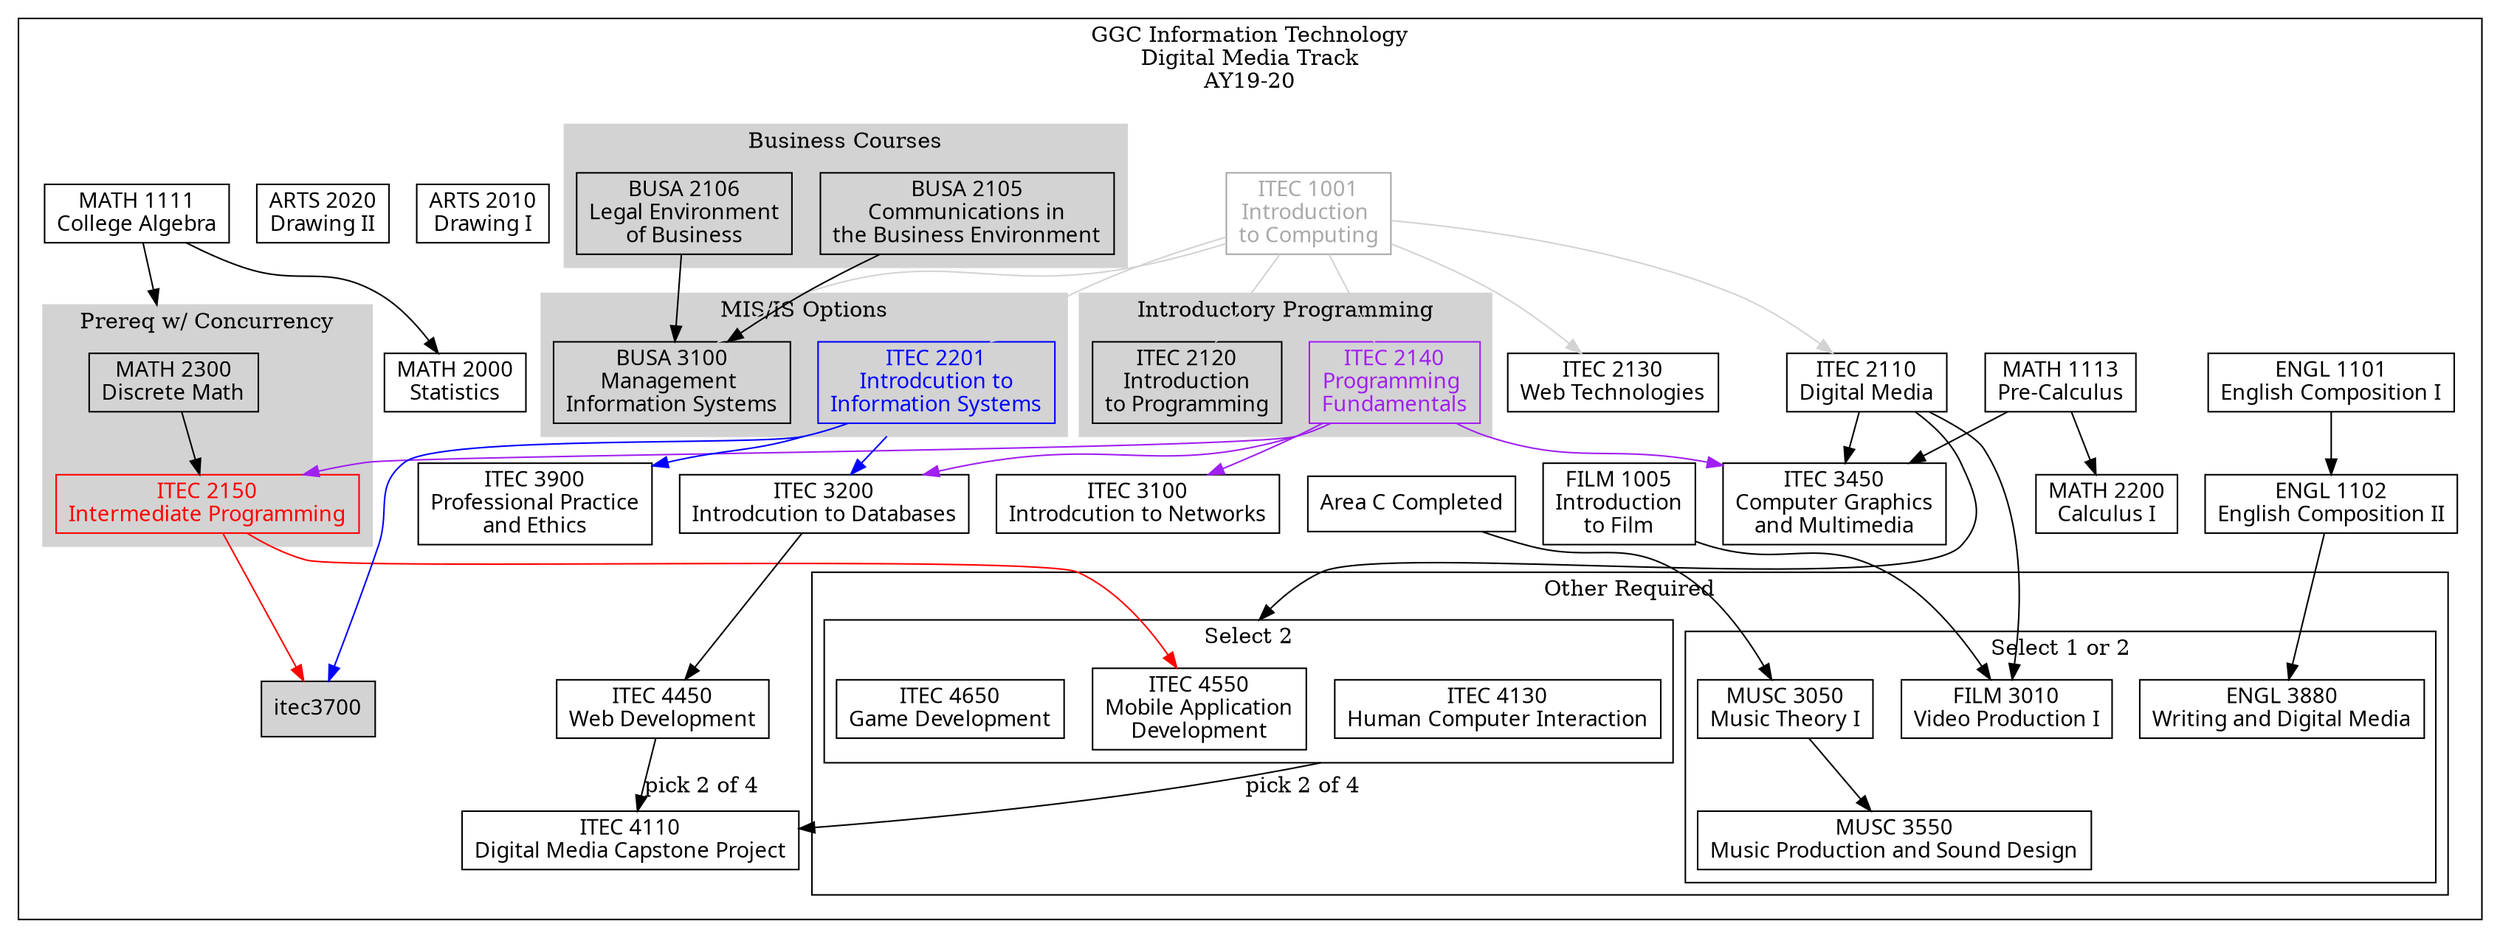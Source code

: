digraph G {

    node [shape = record, fontname="Sans serif" fontsize="14"];
    compound = true //  needed to link clusters and nodes
    splines = true
    ranksep=0.1

    // All
    itec1001[label = "ITEC 1001\nIntroduction \nto Computing" color=darkgray fontcolor=darkgray]
    itec2110[label = "ITEC 2110\nDigital Media"]
    itec2120[label = "ITEC 2120\nIntroduction\nto Programming"]
    itec2130[label = "ITEC 2130\nWeb Technologies"]
    itec2140[label = "ITEC 2140\nProgramming \nFundamentals" color=purple fontcolor=purple]
    itec2150[label = "ITEC 2150\nIntermediate Programming" color=red fontcolor=red]
    itec2201[label = "ITEC 2201\nIntrodcution to\nInformation Systems" color=blue fontcolor=blue]
    itec3100[label = "ITEC 3100\nIntrodcution to Networks"]
    itec3200[label = "ITEC 3200\nIntrodcution to Databases"]
    itec3450[label = "ITEC 3450\nComputer Graphics\nand Multimedia"]
    itec3900[label = "ITEC 3900\nProfessional Practice\nand Ethics"]
    busa2105[label = "BUSA 2105\nCommunications in\nthe Business Environment"]
    busa2106[label = "BUSA 2106\nLegal Environment\nof Business"]
    busa3100[label = "BUSA 3100\nManagement \nInformation Systems"]
    math1113[label = "MATH 1113\nPre-Calculus"]
    math2300[label = "MATH 2300\nDiscrete Math"]
    math2000[label = "MATH 2000\nStatistics"]
    math2200[label = "MATH 2200\nCalculus I"]

    // Software Development 
    // itec3150[label = "ITEC 3150\nAdvanced Programming"]
    // itec3700[label = "ITEC 3700\nSystems Analysis\nand Design"]
    // itec3860[label = "ITEC 3860\nSoftware Development I"]
    // itec3870[label = "ITEC 3870\nSoftware Development II"]
    // itec4100[label = "ITEC 4100\nAdvanced Networks"]
    // itec4260[label = "ITEC 4260\nSoftware Testing and QA"]
    // itec4860[label = "ITEC 4860\nSoftware Development\nProject"]
    // itec4450[label = "ITEC 4450\nWeb Development"]
    // itec4550[label = "ITEC 4550\nMobile Application\nDevelopment"]
    // itec4650[label = "ITEC 4650\nGame Development"]
    // math2210[label = "MATH 2210\nCalculus II"]
    // math2450[label = "MATH 2450\nLinear Algebra"]
    // phys2211k[label = "PHYS 2211K\nPrinciples of\nPhysics I"]
    // phys2212k[label = "PHYS 2212K\nPrinciples of\nPhysics II"]
    // biol1107k[label = "BIOL 1107K\nPrinciples of\nBiology I"]
    // biol1108k[label = "BIOL 1107K\nPrinciples of\nBiology II"]

    //Systems and Seurity
    // itec3300[label = "ITEC 3300\nInformation Security"]
    // itec3600[label = "ITEC 3600\nOperating Systems"]
    // itec3700[label = "ITEC 3700\nSystems Analysis\nand Design"]
    // itec4100[label = "ITEC 4100\nAdvanced Networks"]
    // itec4200[label = "ITEC 4200\nAdvanced Databases"]
    // itec4320[label = "ITEC 4320\nInternet Security"]
    // itec4330[label = "ITEC 4330\nSystems Administration"]
    // itec4450[label = "ITEC 4450\nWeb Development"]
    // itec4810[label = "ITEC 4810\nIT Project I"]
    // math2210[label = "MATH 2210\nCalculus II"]
    // math2450[label = "MATH 2450\nLinear Algebra"]
    // phys2211k[label = "PHYS 2211K\nPrinciples of\nPhysics I"]
    // phys2212k[label = "PHYS 2212K\nPrinciples of\nPhysics II"]
    // biol1107k[label = "BIOL 1107K\nPrinciples of\nBiology I"]
    // biol1108k[label = "BIOL 1107K\nPrinciples of\nBiology II"]

    // Enterprise Systems
    // itec3350[label = "ITEC 3350\nDigital Commerce"]
    // itec3700[label = "ITEC 3700\nSystems Analysis\nand Design"]
    // itec4150[label = "ITEC 4150\nEnterprise Process Integration"]
    // itec4200[label = "ITEC 4200\nAdvanced Databases"]
    // itec4210[label = "ITEC 4210\nInformation Analytics"]
    // itec4750[label = "ITEC 4750\nEnterprise Architecture Design"]
    // itec4900[label = "ITEC 4900\nInformation Technology Internship"]
    // stec4500[label = "STEC 4500\nUndergraduate Research"]
    // areaF[label = "Area F Completed"]
    // instructorapproval[label = "Instructor Approval"]
    // acct2101[label = "ACCT 2101\nIntroduction to Financial Accounting"]
    // acct2102[label = "ACCT 2102\nIntroduction to Mangerial Accounting"]
    // mgmt3000[label = "MGMT 3000\nPrinciples of\nManagement"]
    // mgmt4220[label = "MGMT 4220\nProject Management"]

    // Data Science and Analytics
    // itec3860[label = "ITEC 3860\nSoftware Development I"]
    // itec4150[label = "ITEC 4150\nEnterprise Process Integration"]
    // itec4210[label = "ITEC 4210\nInformation Analytics"]
    // itec4220[label = "ITEC 4220\nAdvanced Data Analytics"]
    // itec4230[label = "ITEC 4230\nData Science & Analytics Capstone Project"]
    // itec4750[label = "ITEC 4750\nEnterprise Architecture Design"]
    // itec4700[label = "ITEC 4700\nArtificial Intelligence"]
    // busb3100[label = "BUSA 3100\nManagement \nInformation Systems"] //  a hack, a copy for DSA 
    // domain1[label = "Domain Elective 1"]
    // domain2[label = "Domain Elective 2"]
    // domain3[label = "Domain Elective 3"]
    // math2210[label = "MATH 2210\nCalculus II"]
    // math2450[label = "MATH 2450\nLinear Algebra"]

    // Digital Media
    itec3450[label = "ITEC 3450\nComputer Graphics\nand Multimedia"]
    itec4110[label = "ITEC 4110\nDigital Media Capstone Project"]
    itec4130[label = "ITEC 4130\nHuman Computer Interaction"]
    itec4450[label = "ITEC 4450\nWeb Development"]
    itec4550[label = "ITEC 4550\nMobile Application\nDevelopment"]
    itec4650[label = "ITEC 4650\nGame Development"]
    areaC[label = "Area C Completed"]
    arts2010[label = "ARTS 2010\nDrawing I"]
    arts2020[label = "ARTS 2020\nDrawing II"]
    math1111[label = "MATH 1111\nCollege Algebra"]
    engl1101[label = "ENGL 1101\nEnglish Composition I"]
    engl1102[label = "ENGL 1102\nEnglish Composition II"]
    engl3880[label = "ENGL 3880\nWriting and Digital Media"]
    film1005[label = "FILM 1005\nIntroduction\nto Film"] 
    film3010[label = "FILM 3010\nVideo Production I"]
    musc3050[label = "MUSC 3050\nMusic Theory I"]
    musc3550[label = "MUSC 3550\nMusic Production and Sound Design"]
    

    subgraph clusterdm {
        label="GGC Information Technology\nDigital Media Track\nAY19-20"

        subgraph clusterrequired {
            label=""
            node [style=filled];
            style=filled;

            color="#FFFFFF";
            
            engl1101 -> engl1102 -> engl3880
            film1005 -> film3010
            itec2110 -> film3010
            areaC -> musc3050

            itec1001 -> itec2110 [color=lightgray]
            itec1001 -> itec2120 [color=lightgray]
            itec1001 -> itec2130 [color=lightgray]
            itec1001 -> itec2201 [color=lightgray]
            itec1001 -> busa3100 [color=lightgray]

            busa2106 -> busa3100
            busa2105 -> busa3100
            itec1001 -> itec2140 [color=lightgray]
            itec2140 -> itec2150 [color=purple]

            itec2140 -> itec3100 [color=purple]
            itec2201 -> itec3200 [color=blue ltail=cluster22013100];
            itec2140 -> itec3200 [ltail=cluster21202140 color=purple]

            itec2140 -> itec3450 [color=purple]

            itec2150 -> itec3700 [lltail=clusterdiscrete color=red]
            itec2201 -> itec3700 [color=blue]
            itec2201 -> itec3900 [ltail=cluster22013100 color=blue]

            math1113 -> math2200
            math1111 -> math2000
            math1111 -> math2300 [lhead=clusterdiscrete]
            itec3200 -> itec4450

            math1113 -> itec3450
            itec2110 -> itec3450
            itec2110 -> itec4550 [lhead=clusteritecopt1]
            itec2150 -> itec4550 [color=red]
            
            itec4450 -> itec4110 [label="pick 2 of 4"]
            itec4130 -> itec4110 [ltail=clusteritecopt1 label="pick 2 of 4"]

            arts2020
            arts2010
            subgraph cluster21202140 {
                label = "Introductory Programming";
                color=lightgrey;
                itec2120
                itec2140
            }
            subgraph cluster22013100 {
                label = "MIS/IS Options";
                color=lightgrey;
                itec2201
                busa3100
            }
            subgraph cluster21052106 {
                label = "Business Courses"
                color=lightgrey;
                busa2105
                busa2106
            }
            
            subgraph clusterdiscrete {
                label = "Prereq w/ Concurrency";
                node [style=filled];
                style=filled;
                color=lightgrey;
                math2300 -> itec2150
            }

            subgraph clusterotherrequired {
                label = "Other Required"
                node [style=filled];
                style=filled;
                graph[style=solid]
                color=black;
                // {rank=same; "engl3880"; "itec4650"}

                subgraph clusteritecopt1 {
                    label = "Select 2";
                    itec4130
                    itec4550
                    itec4650
                }

                subgraph clusteritecopt2 {
                    label = "Select 1 or 2";
                    engl3880
                    film3010
                    musc3050 -> musc3550
                }                
            }
        }    
    }
}
